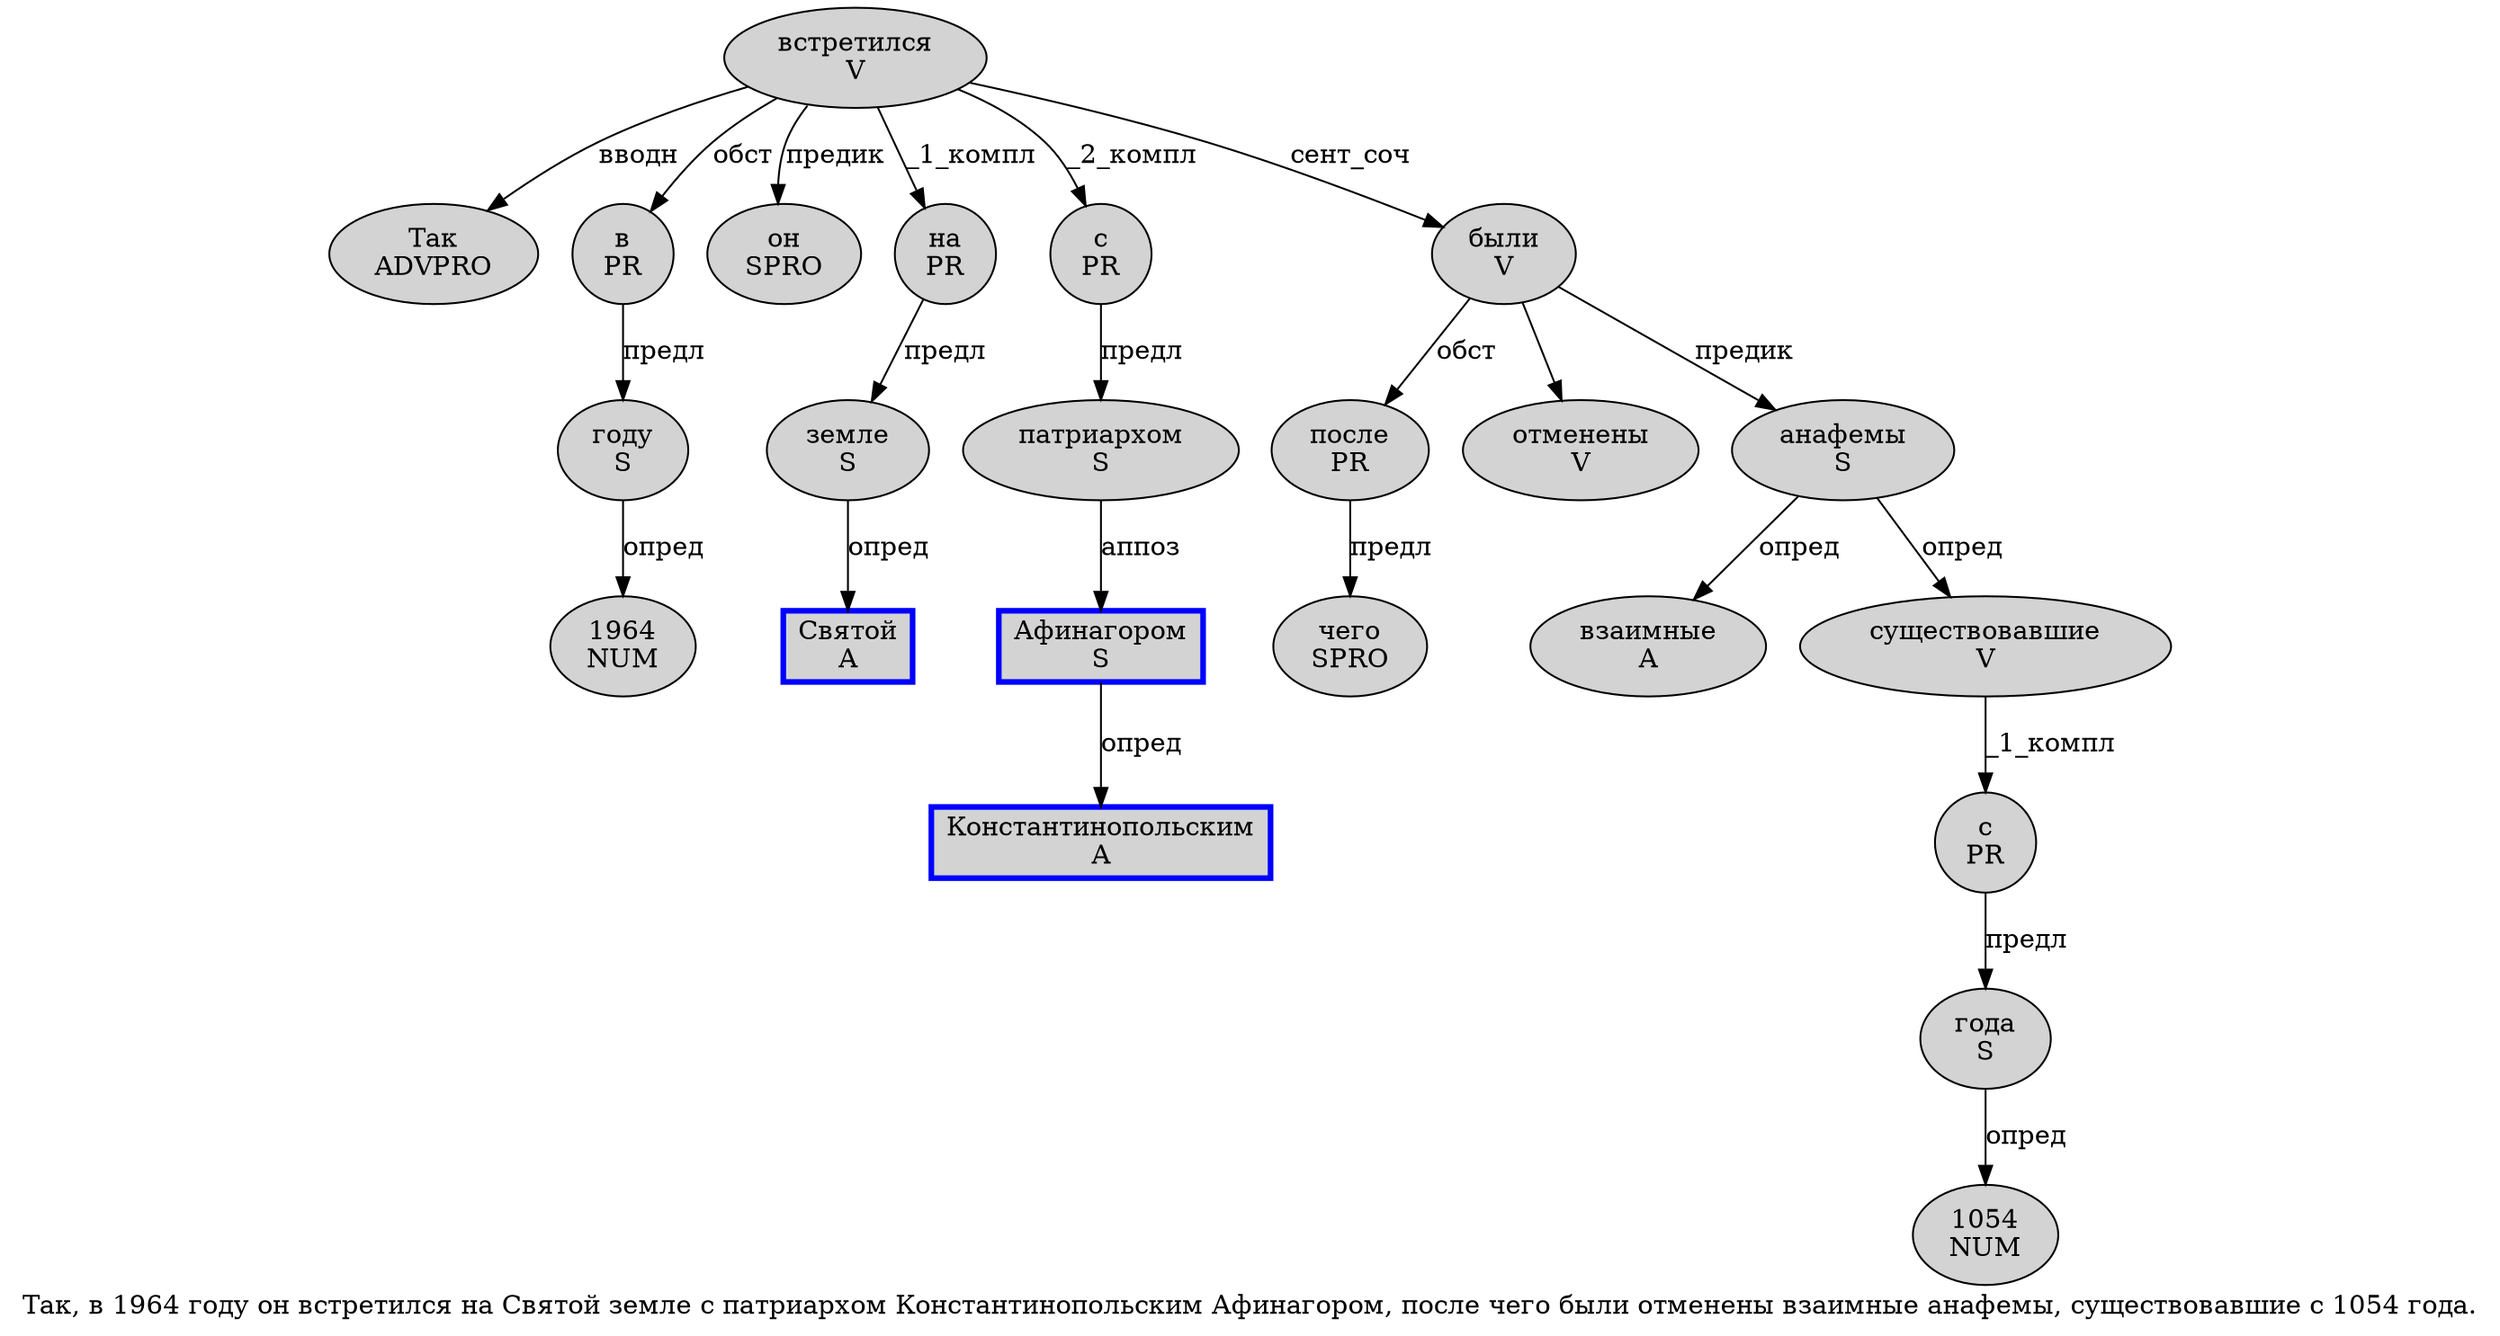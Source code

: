 digraph SENTENCE_1568 {
	graph [label="Так, в 1964 году он встретился на Святой земле с патриархом Константинопольским Афинагором, после чего были отменены взаимные анафемы, существовавшие с 1054 года."]
	node [style=filled]
		0 [label="Так
ADVPRO" color="" fillcolor=lightgray penwidth=1 shape=ellipse]
		2 [label="в
PR" color="" fillcolor=lightgray penwidth=1 shape=ellipse]
		3 [label="1964
NUM" color="" fillcolor=lightgray penwidth=1 shape=ellipse]
		4 [label="году
S" color="" fillcolor=lightgray penwidth=1 shape=ellipse]
		5 [label="он
SPRO" color="" fillcolor=lightgray penwidth=1 shape=ellipse]
		6 [label="встретился
V" color="" fillcolor=lightgray penwidth=1 shape=ellipse]
		7 [label="на
PR" color="" fillcolor=lightgray penwidth=1 shape=ellipse]
		8 [label="Святой
A" color=blue fillcolor=lightgray penwidth=3 shape=box]
		9 [label="земле
S" color="" fillcolor=lightgray penwidth=1 shape=ellipse]
		10 [label="с
PR" color="" fillcolor=lightgray penwidth=1 shape=ellipse]
		11 [label="патриархом
S" color="" fillcolor=lightgray penwidth=1 shape=ellipse]
		12 [label="Константинопольским
A" color=blue fillcolor=lightgray penwidth=3 shape=box]
		13 [label="Афинагором
S" color=blue fillcolor=lightgray penwidth=3 shape=box]
		15 [label="после
PR" color="" fillcolor=lightgray penwidth=1 shape=ellipse]
		16 [label="чего
SPRO" color="" fillcolor=lightgray penwidth=1 shape=ellipse]
		17 [label="были
V" color="" fillcolor=lightgray penwidth=1 shape=ellipse]
		18 [label="отменены
V" color="" fillcolor=lightgray penwidth=1 shape=ellipse]
		19 [label="взаимные
A" color="" fillcolor=lightgray penwidth=1 shape=ellipse]
		20 [label="анафемы
S" color="" fillcolor=lightgray penwidth=1 shape=ellipse]
		22 [label="существовавшие
V" color="" fillcolor=lightgray penwidth=1 shape=ellipse]
		23 [label="с
PR" color="" fillcolor=lightgray penwidth=1 shape=ellipse]
		24 [label="1054
NUM" color="" fillcolor=lightgray penwidth=1 shape=ellipse]
		25 [label="года
S" color="" fillcolor=lightgray penwidth=1 shape=ellipse]
			17 -> 15 [label="обст"]
			17 -> 18
			17 -> 20 [label="предик"]
			25 -> 24 [label="опред"]
			4 -> 3 [label="опред"]
			13 -> 12 [label="опред"]
			10 -> 11 [label="предл"]
			6 -> 0 [label="вводн"]
			6 -> 2 [label="обст"]
			6 -> 5 [label="предик"]
			6 -> 7 [label="_1_компл"]
			6 -> 10 [label="_2_компл"]
			6 -> 17 [label="сент_соч"]
			11 -> 13 [label="аппоз"]
			9 -> 8 [label="опред"]
			23 -> 25 [label="предл"]
			20 -> 19 [label="опред"]
			20 -> 22 [label="опред"]
			15 -> 16 [label="предл"]
			22 -> 23 [label="_1_компл"]
			7 -> 9 [label="предл"]
			2 -> 4 [label="предл"]
}